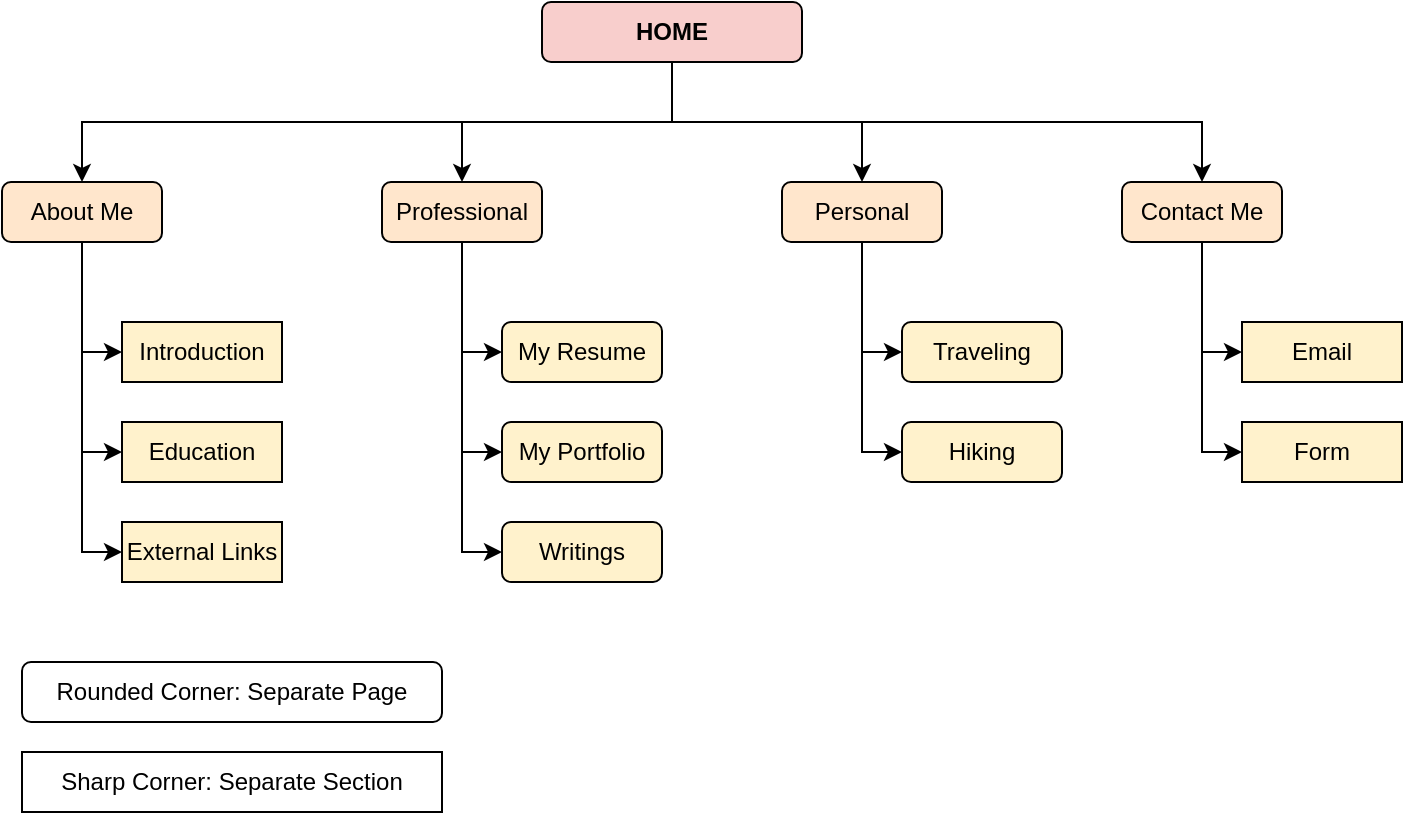 <mxfile version="20.0.4" type="device"><diagram name="Page-1" id="5f0bae14-7c28-e335-631c-24af17079c00"><mxGraphModel dx="823" dy="534" grid="1" gridSize="10" guides="1" tooltips="1" connect="1" arrows="1" fold="1" page="1" pageScale="1" pageWidth="1100" pageHeight="850" background="none" math="0" shadow="0"><root><mxCell id="0"/><mxCell id="1" parent="0"/><mxCell id="G2SrT6yUfljVaL1kO6Yo-7" style="edgeStyle=orthogonalEdgeStyle;rounded=0;orthogonalLoop=1;jettySize=auto;html=1;exitX=0.5;exitY=1;exitDx=0;exitDy=0;" edge="1" parent="1" source="G2SrT6yUfljVaL1kO6Yo-2" target="G2SrT6yUfljVaL1kO6Yo-3"><mxGeometry relative="1" as="geometry"/></mxCell><mxCell id="G2SrT6yUfljVaL1kO6Yo-8" style="edgeStyle=orthogonalEdgeStyle;rounded=0;orthogonalLoop=1;jettySize=auto;html=1;entryX=0.5;entryY=0;entryDx=0;entryDy=0;" edge="1" parent="1" source="G2SrT6yUfljVaL1kO6Yo-2" target="G2SrT6yUfljVaL1kO6Yo-4"><mxGeometry relative="1" as="geometry"/></mxCell><mxCell id="G2SrT6yUfljVaL1kO6Yo-9" style="edgeStyle=orthogonalEdgeStyle;rounded=0;orthogonalLoop=1;jettySize=auto;html=1;entryX=0.5;entryY=0;entryDx=0;entryDy=0;" edge="1" parent="1" source="G2SrT6yUfljVaL1kO6Yo-2" target="G2SrT6yUfljVaL1kO6Yo-6"><mxGeometry relative="1" as="geometry"/></mxCell><mxCell id="G2SrT6yUfljVaL1kO6Yo-10" style="edgeStyle=orthogonalEdgeStyle;rounded=0;orthogonalLoop=1;jettySize=auto;html=1;entryX=0.5;entryY=0;entryDx=0;entryDy=0;exitX=0.5;exitY=1;exitDx=0;exitDy=0;" edge="1" parent="1" source="G2SrT6yUfljVaL1kO6Yo-2" target="G2SrT6yUfljVaL1kO6Yo-5"><mxGeometry relative="1" as="geometry"/></mxCell><mxCell id="G2SrT6yUfljVaL1kO6Yo-2" value="&lt;b&gt;HOME&lt;/b&gt;" style="rounded=1;whiteSpace=wrap;html=1;fillColor=#f8cecc;strokeColor=#000000;" vertex="1" parent="1"><mxGeometry x="280" y="50" width="130" height="30" as="geometry"/></mxCell><mxCell id="G2SrT6yUfljVaL1kO6Yo-23" style="edgeStyle=orthogonalEdgeStyle;rounded=0;orthogonalLoop=1;jettySize=auto;html=1;entryX=0;entryY=0.5;entryDx=0;entryDy=0;" edge="1" parent="1" source="G2SrT6yUfljVaL1kO6Yo-3" target="G2SrT6yUfljVaL1kO6Yo-21"><mxGeometry relative="1" as="geometry"/></mxCell><mxCell id="G2SrT6yUfljVaL1kO6Yo-24" style="edgeStyle=orthogonalEdgeStyle;rounded=0;orthogonalLoop=1;jettySize=auto;html=1;entryX=0;entryY=0.5;entryDx=0;entryDy=0;" edge="1" parent="1" source="G2SrT6yUfljVaL1kO6Yo-3" target="G2SrT6yUfljVaL1kO6Yo-22"><mxGeometry relative="1" as="geometry"/></mxCell><mxCell id="G2SrT6yUfljVaL1kO6Yo-26" style="edgeStyle=orthogonalEdgeStyle;rounded=0;orthogonalLoop=1;jettySize=auto;html=1;entryX=0;entryY=0.5;entryDx=0;entryDy=0;" edge="1" parent="1" source="G2SrT6yUfljVaL1kO6Yo-3" target="G2SrT6yUfljVaL1kO6Yo-25"><mxGeometry relative="1" as="geometry"/></mxCell><mxCell id="G2SrT6yUfljVaL1kO6Yo-3" value="&lt;span style=&quot;font-weight: normal;&quot;&gt;About Me&lt;/span&gt;" style="rounded=1;whiteSpace=wrap;html=1;fontStyle=1;fillColor=#ffe6cc;strokeColor=#000000;glass=0;sketch=0;" vertex="1" parent="1"><mxGeometry x="10" y="140" width="80" height="30" as="geometry"/></mxCell><mxCell id="G2SrT6yUfljVaL1kO6Yo-13" style="edgeStyle=orthogonalEdgeStyle;rounded=0;orthogonalLoop=1;jettySize=auto;html=1;exitX=0.5;exitY=1;exitDx=0;exitDy=0;entryX=0;entryY=0.5;entryDx=0;entryDy=0;" edge="1" parent="1" source="G2SrT6yUfljVaL1kO6Yo-4" target="G2SrT6yUfljVaL1kO6Yo-11"><mxGeometry relative="1" as="geometry"/></mxCell><mxCell id="G2SrT6yUfljVaL1kO6Yo-14" style="edgeStyle=orthogonalEdgeStyle;rounded=0;orthogonalLoop=1;jettySize=auto;html=1;entryX=0;entryY=0.5;entryDx=0;entryDy=0;" edge="1" parent="1" source="G2SrT6yUfljVaL1kO6Yo-4" target="G2SrT6yUfljVaL1kO6Yo-12"><mxGeometry relative="1" as="geometry"/></mxCell><mxCell id="G2SrT6yUfljVaL1kO6Yo-16" style="edgeStyle=orthogonalEdgeStyle;rounded=0;orthogonalLoop=1;jettySize=auto;html=1;entryX=0;entryY=0.5;entryDx=0;entryDy=0;" edge="1" parent="1" source="G2SrT6yUfljVaL1kO6Yo-4" target="G2SrT6yUfljVaL1kO6Yo-15"><mxGeometry relative="1" as="geometry"/></mxCell><mxCell id="G2SrT6yUfljVaL1kO6Yo-4" value="Professional" style="rounded=1;whiteSpace=wrap;html=1;fillColor=#ffe6cc;strokeColor=#000000;" vertex="1" parent="1"><mxGeometry x="200" y="140" width="80" height="30" as="geometry"/></mxCell><mxCell id="G2SrT6yUfljVaL1kO6Yo-29" style="edgeStyle=orthogonalEdgeStyle;rounded=0;orthogonalLoop=1;jettySize=auto;html=1;entryX=0;entryY=0.5;entryDx=0;entryDy=0;" edge="1" parent="1" source="G2SrT6yUfljVaL1kO6Yo-5" target="G2SrT6yUfljVaL1kO6Yo-27"><mxGeometry relative="1" as="geometry"/></mxCell><mxCell id="G2SrT6yUfljVaL1kO6Yo-30" style="edgeStyle=orthogonalEdgeStyle;rounded=0;orthogonalLoop=1;jettySize=auto;html=1;entryX=0;entryY=0.5;entryDx=0;entryDy=0;" edge="1" parent="1" source="G2SrT6yUfljVaL1kO6Yo-5" target="G2SrT6yUfljVaL1kO6Yo-28"><mxGeometry relative="1" as="geometry"/></mxCell><mxCell id="G2SrT6yUfljVaL1kO6Yo-5" value="Contact Me" style="rounded=1;whiteSpace=wrap;html=1;fillColor=#ffe6cc;strokeColor=#000000;" vertex="1" parent="1"><mxGeometry x="570" y="140" width="80" height="30" as="geometry"/></mxCell><mxCell id="G2SrT6yUfljVaL1kO6Yo-19" style="edgeStyle=orthogonalEdgeStyle;rounded=0;orthogonalLoop=1;jettySize=auto;html=1;entryX=0;entryY=0.5;entryDx=0;entryDy=0;" edge="1" parent="1" source="G2SrT6yUfljVaL1kO6Yo-6" target="G2SrT6yUfljVaL1kO6Yo-17"><mxGeometry relative="1" as="geometry"/></mxCell><mxCell id="G2SrT6yUfljVaL1kO6Yo-20" style="edgeStyle=orthogonalEdgeStyle;rounded=0;orthogonalLoop=1;jettySize=auto;html=1;entryX=0;entryY=0.5;entryDx=0;entryDy=0;" edge="1" parent="1" source="G2SrT6yUfljVaL1kO6Yo-6" target="G2SrT6yUfljVaL1kO6Yo-18"><mxGeometry relative="1" as="geometry"/></mxCell><mxCell id="G2SrT6yUfljVaL1kO6Yo-6" value="Personal" style="rounded=1;whiteSpace=wrap;html=1;fillColor=#ffe6cc;strokeColor=#000000;" vertex="1" parent="1"><mxGeometry x="400" y="140" width="80" height="30" as="geometry"/></mxCell><mxCell id="G2SrT6yUfljVaL1kO6Yo-11" value="My Resume" style="rounded=1;whiteSpace=wrap;html=1;fillColor=#fff2cc;strokeColor=#000000;" vertex="1" parent="1"><mxGeometry x="260" y="210" width="80" height="30" as="geometry"/></mxCell><mxCell id="G2SrT6yUfljVaL1kO6Yo-12" value="My Portfolio" style="rounded=1;whiteSpace=wrap;html=1;fillColor=#fff2cc;strokeColor=#000000;" vertex="1" parent="1"><mxGeometry x="260" y="260" width="80" height="30" as="geometry"/></mxCell><mxCell id="G2SrT6yUfljVaL1kO6Yo-15" value="Writings" style="rounded=1;whiteSpace=wrap;html=1;fillColor=#fff2cc;strokeColor=#000000;shadow=0;" vertex="1" parent="1"><mxGeometry x="260" y="310" width="80" height="30" as="geometry"/></mxCell><mxCell id="G2SrT6yUfljVaL1kO6Yo-17" value="Traveling" style="rounded=1;whiteSpace=wrap;html=1;fillColor=#fff2cc;strokeColor=#000000;" vertex="1" parent="1"><mxGeometry x="460" y="210" width="80" height="30" as="geometry"/></mxCell><mxCell id="G2SrT6yUfljVaL1kO6Yo-18" value="Hiking" style="rounded=1;whiteSpace=wrap;html=1;fillColor=#fff2cc;strokeColor=#000000;" vertex="1" parent="1"><mxGeometry x="460" y="260" width="80" height="30" as="geometry"/></mxCell><mxCell id="G2SrT6yUfljVaL1kO6Yo-21" value="&lt;span style=&quot;font-weight: normal;&quot;&gt;Introduction&lt;br&gt;&lt;/span&gt;" style="rounded=0;whiteSpace=wrap;html=1;fontStyle=1;fillColor=#fff2cc;strokeColor=#000000;" vertex="1" parent="1"><mxGeometry x="70" y="210" width="80" height="30" as="geometry"/></mxCell><mxCell id="G2SrT6yUfljVaL1kO6Yo-22" value="&lt;span style=&quot;font-weight: 400;&quot;&gt;External Links&lt;/span&gt;" style="rounded=0;whiteSpace=wrap;html=1;fontStyle=1;fillColor=#fff2cc;strokeColor=#000000;" vertex="1" parent="1"><mxGeometry x="70" y="310" width="80" height="30" as="geometry"/></mxCell><mxCell id="G2SrT6yUfljVaL1kO6Yo-25" value="&lt;span style=&quot;font-weight: normal;&quot;&gt;Education&lt;/span&gt;" style="rounded=0;whiteSpace=wrap;html=1;fontStyle=1;fillColor=#fff2cc;strokeColor=#000000;" vertex="1" parent="1"><mxGeometry x="70" y="260" width="80" height="30" as="geometry"/></mxCell><mxCell id="G2SrT6yUfljVaL1kO6Yo-27" value="Email" style="rounded=0;whiteSpace=wrap;html=1;fillColor=#fff2cc;strokeColor=#000000;" vertex="1" parent="1"><mxGeometry x="630" y="210" width="80" height="30" as="geometry"/></mxCell><mxCell id="G2SrT6yUfljVaL1kO6Yo-28" value="Form" style="rounded=0;whiteSpace=wrap;html=1;fillColor=#fff2cc;strokeColor=#000000;" vertex="1" parent="1"><mxGeometry x="630" y="260" width="80" height="30" as="geometry"/></mxCell><mxCell id="G2SrT6yUfljVaL1kO6Yo-32" value="Rounded Corner: Separate Page" style="rounded=1;whiteSpace=wrap;html=1;glass=0;sketch=0;strokeColor=#000000;" vertex="1" parent="1"><mxGeometry x="20" y="380" width="210" height="30" as="geometry"/></mxCell><mxCell id="G2SrT6yUfljVaL1kO6Yo-33" value="&lt;span style=&quot;font-weight: 400;&quot;&gt;Sharp Corner: Separate&amp;nbsp;Section&lt;/span&gt;" style="rounded=0;whiteSpace=wrap;html=1;fontStyle=1;" vertex="1" parent="1"><mxGeometry x="20" y="425" width="210" height="30" as="geometry"/></mxCell></root></mxGraphModel></diagram></mxfile>